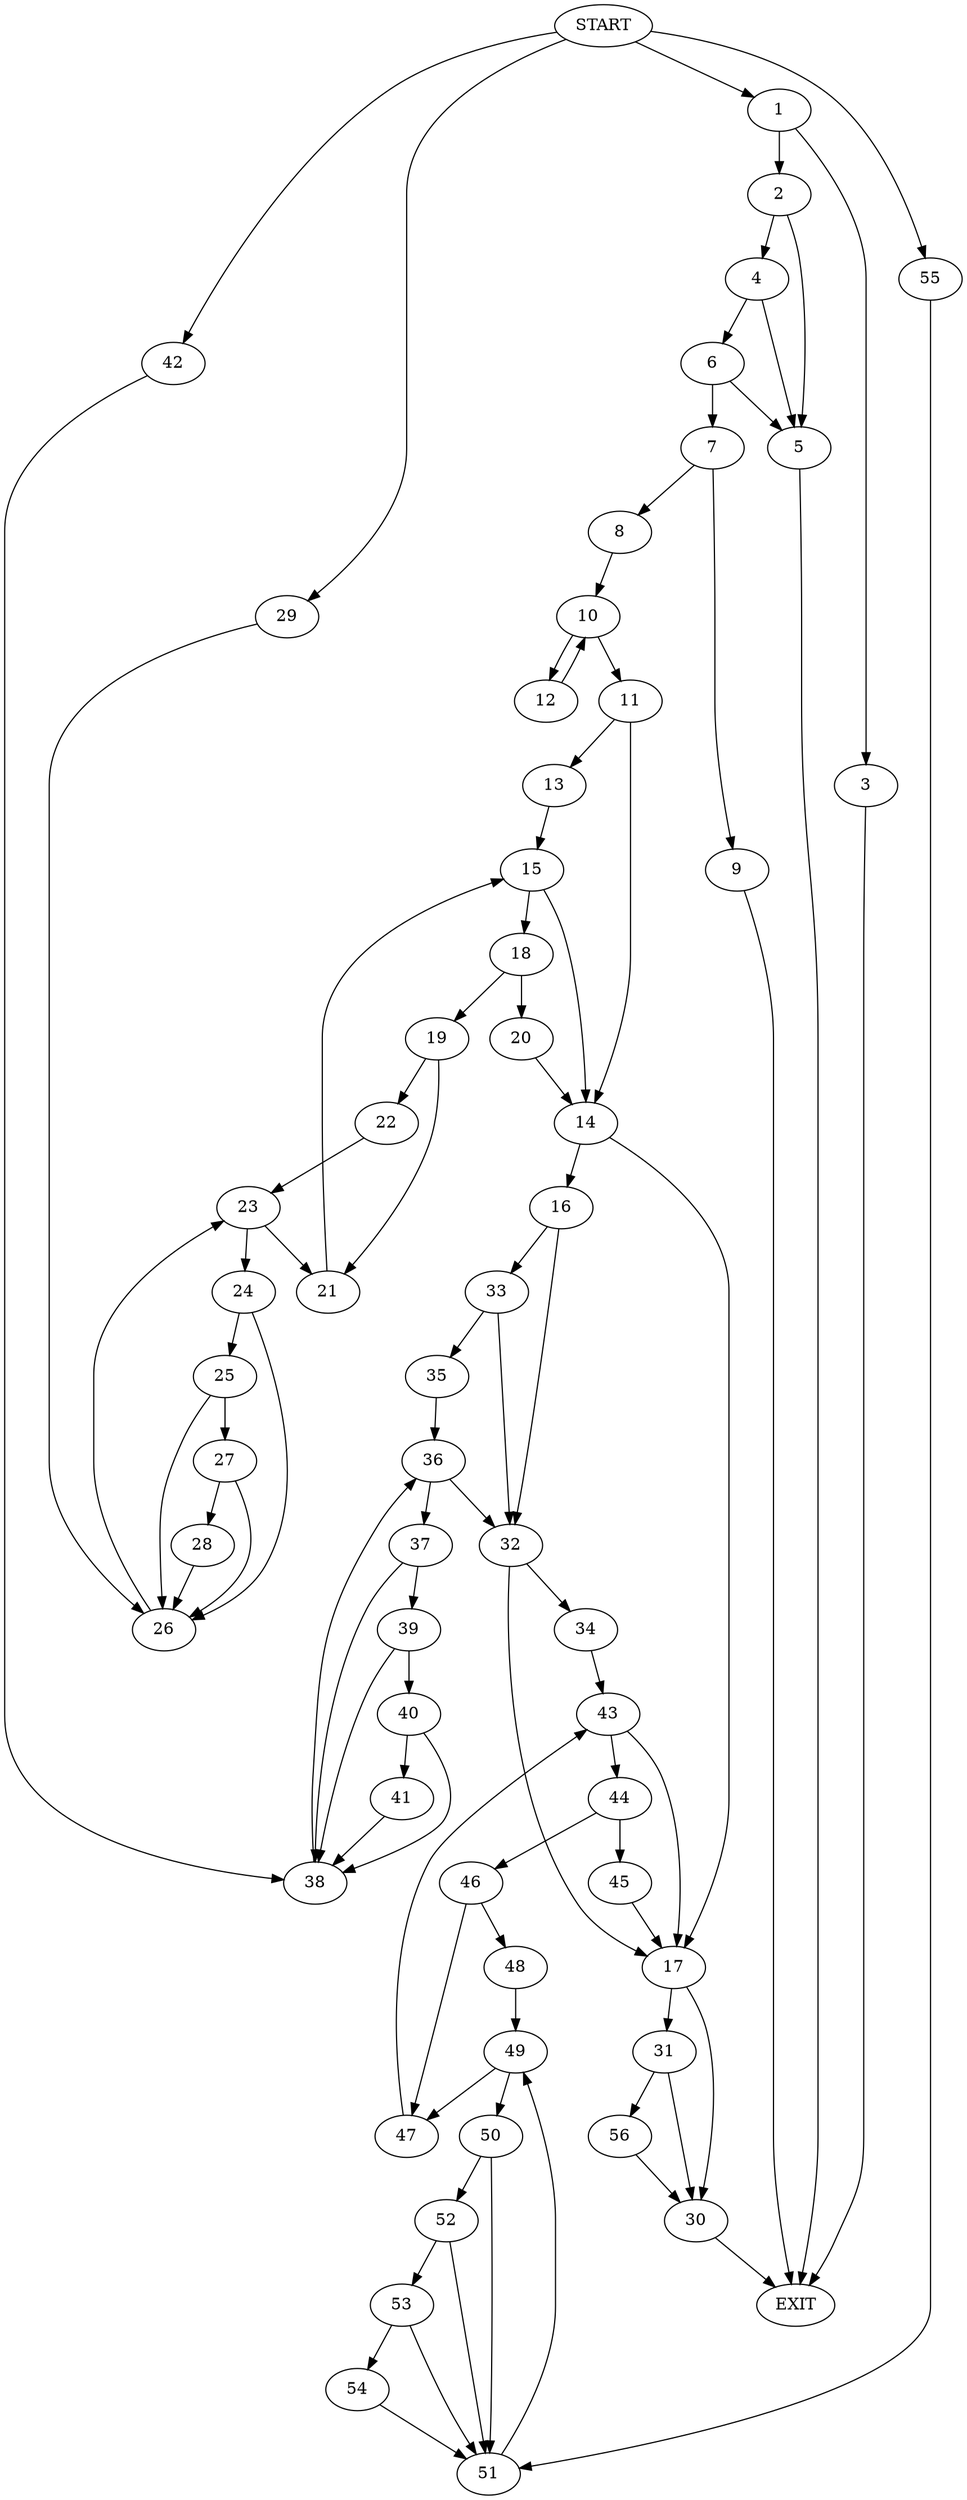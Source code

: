 digraph {
0 [label="START"]
57 [label="EXIT"]
0 -> 1
1 -> 2
1 -> 3
3 -> 57
2 -> 4
2 -> 5
5 -> 57
4 -> 6
4 -> 5
6 -> 7
6 -> 5
7 -> 8
7 -> 9
9 -> 57
8 -> 10
10 -> 11
10 -> 12
11 -> 13
11 -> 14
12 -> 10
13 -> 15
14 -> 16
14 -> 17
15 -> 14
15 -> 18
18 -> 19
18 -> 20
19 -> 21
19 -> 22
20 -> 14
21 -> 15
22 -> 23
23 -> 21
23 -> 24
24 -> 25
24 -> 26
25 -> 27
25 -> 26
26 -> 23
27 -> 28
27 -> 26
28 -> 26
0 -> 29
29 -> 26
17 -> 30
17 -> 31
16 -> 32
16 -> 33
32 -> 34
32 -> 17
33 -> 32
33 -> 35
35 -> 36
36 -> 37
36 -> 32
37 -> 38
37 -> 39
39 -> 38
39 -> 40
38 -> 36
40 -> 38
40 -> 41
41 -> 38
0 -> 42
42 -> 38
34 -> 43
43 -> 17
43 -> 44
44 -> 45
44 -> 46
45 -> 17
46 -> 47
46 -> 48
47 -> 43
48 -> 49
49 -> 47
49 -> 50
50 -> 51
50 -> 52
51 -> 49
52 -> 53
52 -> 51
53 -> 51
53 -> 54
54 -> 51
0 -> 55
55 -> 51
30 -> 57
31 -> 56
31 -> 30
56 -> 30
}
